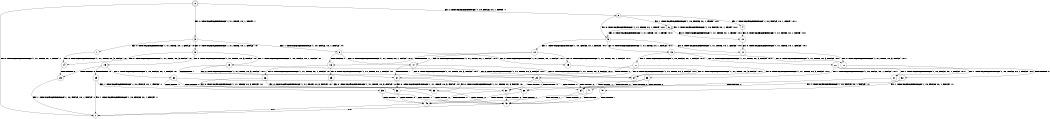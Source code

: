 digraph BCG {
size = "7, 10.5";
center = TRUE;
node [shape = circle];
0 [peripheries = 2];
0 -> 1 [label = "EX !0 !ATOMIC_EXCH_BRANCH (1, +1, TRUE, +0, 1, TRUE) !::"];
0 -> 2 [label = "EX !1 !ATOMIC_EXCH_BRANCH (1, +0, FALSE, +0, 1, TRUE) !::"];
0 -> 3 [label = "EX !0 !ATOMIC_EXCH_BRANCH (1, +1, TRUE, +0, 1, TRUE) !::"];
2 -> 4 [label = "EX !1 !ATOMIC_EXCH_BRANCH (1, +0, FALSE, +0, 1, TRUE) !:0:1:"];
2 -> 5 [label = "EX !0 !ATOMIC_EXCH_BRANCH (1, +1, TRUE, +0, 1, TRUE) !:0:1:"];
2 -> 6 [label = "EX !1 !ATOMIC_EXCH_BRANCH (1, +0, FALSE, +0, 1, TRUE) !:0:1:"];
3 -> 7 [label = "EX !0 !ATOMIC_EXCH_BRANCH (1, +1, TRUE, +0, 1, FALSE) !:0:"];
3 -> 8 [label = "EX !1 !ATOMIC_EXCH_BRANCH (1, +0, FALSE, +0, 1, FALSE) !:0:"];
3 -> 9 [label = "EX !0 !ATOMIC_EXCH_BRANCH (1, +1, TRUE, +0, 1, FALSE) !:0:"];
4 -> 10 [label = "EX !0 !ATOMIC_EXCH_BRANCH (1, +1, TRUE, +0, 1, TRUE) !:0:1:"];
5 -> 11 [label = "EX !0 !ATOMIC_EXCH_BRANCH (1, +1, TRUE, +0, 1, FALSE) !:0:1:"];
5 -> 12 [label = "EX !1 !ATOMIC_EXCH_BRANCH (1, +0, FALSE, +0, 1, FALSE) !:0:1:"];
5 -> 13 [label = "EX !0 !ATOMIC_EXCH_BRANCH (1, +1, TRUE, +0, 1, FALSE) !:0:1:"];
6 -> 10 [label = "EX !0 !ATOMIC_EXCH_BRANCH (1, +1, TRUE, +0, 1, TRUE) !:0:1:"];
6 -> 5 [label = "EX !0 !ATOMIC_EXCH_BRANCH (1, +1, TRUE, +0, 1, TRUE) !:0:1:"];
6 -> 6 [label = "EX !1 !ATOMIC_EXCH_BRANCH (1, +0, FALSE, +0, 1, TRUE) !:0:1:"];
7 -> 14 [label = "EX !0 !ATOMIC_EXCH_BRANCH (1, +1, TRUE, +0, 3, FALSE) !:0:"];
8 -> 15 [label = "EX !0 !ATOMIC_EXCH_BRANCH (1, +1, TRUE, +0, 1, FALSE) !:0:1:"];
8 -> 16 [label = "TERMINATE !1"];
8 -> 17 [label = "EX !0 !ATOMIC_EXCH_BRANCH (1, +1, TRUE, +0, 1, FALSE) !:0:1:"];
9 -> 14 [label = "EX !0 !ATOMIC_EXCH_BRANCH (1, +1, TRUE, +0, 3, FALSE) !:0:"];
9 -> 18 [label = "EX !1 !ATOMIC_EXCH_BRANCH (1, +0, FALSE, +0, 1, FALSE) !:0:"];
9 -> 19 [label = "EX !0 !ATOMIC_EXCH_BRANCH (1, +1, TRUE, +0, 3, FALSE) !:0:"];
10 -> 11 [label = "EX !0 !ATOMIC_EXCH_BRANCH (1, +1, TRUE, +0, 1, FALSE) !:0:1:"];
11 -> 20 [label = "EX !0 !ATOMIC_EXCH_BRANCH (1, +1, TRUE, +0, 3, FALSE) !:0:1:"];
12 -> 15 [label = "EX !0 !ATOMIC_EXCH_BRANCH (1, +1, TRUE, +0, 1, FALSE) !:0:1:"];
12 -> 16 [label = "TERMINATE !1"];
12 -> 17 [label = "EX !0 !ATOMIC_EXCH_BRANCH (1, +1, TRUE, +0, 1, FALSE) !:0:1:"];
13 -> 20 [label = "EX !0 !ATOMIC_EXCH_BRANCH (1, +1, TRUE, +0, 3, FALSE) !:0:1:"];
13 -> 21 [label = "EX !1 !ATOMIC_EXCH_BRANCH (1, +0, FALSE, +0, 1, FALSE) !:0:1:"];
13 -> 22 [label = "EX !0 !ATOMIC_EXCH_BRANCH (1, +1, TRUE, +0, 3, FALSE) !:0:1:"];
14 -> 23 [label = "TERMINATE !0"];
15 -> 24 [label = "EX !0 !ATOMIC_EXCH_BRANCH (1, +1, TRUE, +0, 3, FALSE) !:0:1:"];
16 -> 25 [label = "EX !0 !ATOMIC_EXCH_BRANCH (1, +1, TRUE, +0, 1, FALSE) !:0:"];
16 -> 26 [label = "EX !0 !ATOMIC_EXCH_BRANCH (1, +1, TRUE, +0, 1, FALSE) !:0:"];
17 -> 24 [label = "EX !0 !ATOMIC_EXCH_BRANCH (1, +1, TRUE, +0, 3, FALSE) !:0:1:"];
17 -> 27 [label = "TERMINATE !1"];
17 -> 28 [label = "EX !0 !ATOMIC_EXCH_BRANCH (1, +1, TRUE, +0, 3, FALSE) !:0:1:"];
18 -> 24 [label = "EX !0 !ATOMIC_EXCH_BRANCH (1, +1, TRUE, +0, 3, FALSE) !:0:1:"];
18 -> 27 [label = "TERMINATE !1"];
18 -> 28 [label = "EX !0 !ATOMIC_EXCH_BRANCH (1, +1, TRUE, +0, 3, FALSE) !:0:1:"];
19 -> 23 [label = "TERMINATE !0"];
19 -> 29 [label = "TERMINATE !0"];
19 -> 30 [label = "EX !1 !ATOMIC_EXCH_BRANCH (1, +0, FALSE, +0, 1, FALSE) !:0:"];
20 -> 31 [label = "EX !1 !ATOMIC_EXCH_BRANCH (1, +0, FALSE, +0, 1, FALSE) !:0:1:"];
21 -> 24 [label = "EX !0 !ATOMIC_EXCH_BRANCH (1, +1, TRUE, +0, 3, FALSE) !:0:1:"];
21 -> 27 [label = "TERMINATE !1"];
21 -> 28 [label = "EX !0 !ATOMIC_EXCH_BRANCH (1, +1, TRUE, +0, 3, FALSE) !:0:1:"];
22 -> 31 [label = "EX !1 !ATOMIC_EXCH_BRANCH (1, +0, FALSE, +0, 1, FALSE) !:0:1:"];
22 -> 32 [label = "TERMINATE !0"];
22 -> 33 [label = "EX !1 !ATOMIC_EXCH_BRANCH (1, +0, FALSE, +0, 1, FALSE) !:0:1:"];
23 -> 1 [label = "EX !1 !ATOMIC_EXCH_BRANCH (1, +0, FALSE, +0, 1, FALSE) !::"];
24 -> 34 [label = "TERMINATE !0"];
25 -> 35 [label = "EX !0 !ATOMIC_EXCH_BRANCH (1, +1, TRUE, +0, 3, FALSE) !:0:"];
26 -> 35 [label = "EX !0 !ATOMIC_EXCH_BRANCH (1, +1, TRUE, +0, 3, FALSE) !:0:"];
26 -> 36 [label = "EX !0 !ATOMIC_EXCH_BRANCH (1, +1, TRUE, +0, 3, FALSE) !:0:"];
27 -> 35 [label = "EX !0 !ATOMIC_EXCH_BRANCH (1, +1, TRUE, +0, 3, FALSE) !:0:"];
27 -> 36 [label = "EX !0 !ATOMIC_EXCH_BRANCH (1, +1, TRUE, +0, 3, FALSE) !:0:"];
28 -> 34 [label = "TERMINATE !0"];
28 -> 37 [label = "TERMINATE !1"];
28 -> 38 [label = "TERMINATE !0"];
29 -> 1 [label = "EX !1 !ATOMIC_EXCH_BRANCH (1, +0, FALSE, +0, 1, FALSE) !::"];
29 -> 39 [label = "EX !1 !ATOMIC_EXCH_BRANCH (1, +0, FALSE, +0, 1, FALSE) !::"];
30 -> 34 [label = "TERMINATE !0"];
30 -> 37 [label = "TERMINATE !1"];
30 -> 38 [label = "TERMINATE !0"];
31 -> 34 [label = "TERMINATE !0"];
32 -> 40 [label = "EX !1 !ATOMIC_EXCH_BRANCH (1, +0, FALSE, +0, 1, FALSE) !:1:"];
32 -> 41 [label = "EX !1 !ATOMIC_EXCH_BRANCH (1, +0, FALSE, +0, 1, FALSE) !:1:"];
33 -> 34 [label = "TERMINATE !0"];
33 -> 37 [label = "TERMINATE !1"];
33 -> 38 [label = "TERMINATE !0"];
34 -> 42 [label = "TERMINATE !1"];
35 -> 42 [label = "TERMINATE !0"];
36 -> 42 [label = "TERMINATE !0"];
36 -> 43 [label = "TERMINATE !0"];
37 -> 42 [label = "TERMINATE !0"];
37 -> 43 [label = "TERMINATE !0"];
38 -> 42 [label = "TERMINATE !1"];
38 -> 43 [label = "TERMINATE !1"];
39 -> 42 [label = "TERMINATE !1"];
39 -> 43 [label = "TERMINATE !1"];
40 -> 42 [label = "TERMINATE !1"];
41 -> 42 [label = "TERMINATE !1"];
41 -> 43 [label = "TERMINATE !1"];
42 -> 1 [label = "exit"];
43 -> 1 [label = "exit"];
}
